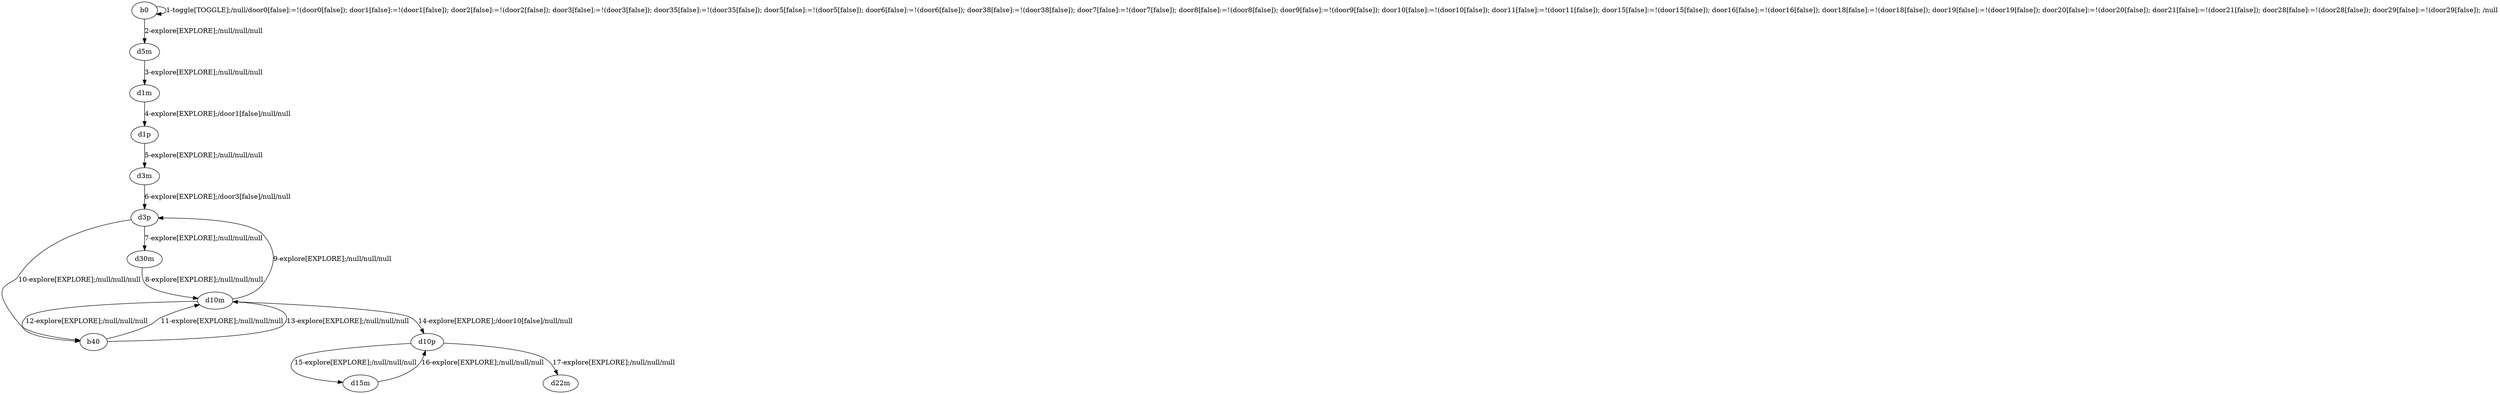 # Total number of goals covered by this test: 1
# d30m --> d10m

digraph g {
"b0" -> "b0" [label = "1-toggle[TOGGLE];/null/door0[false]:=!(door0[false]); door1[false]:=!(door1[false]); door2[false]:=!(door2[false]); door3[false]:=!(door3[false]); door35[false]:=!(door35[false]); door5[false]:=!(door5[false]); door6[false]:=!(door6[false]); door38[false]:=!(door38[false]); door7[false]:=!(door7[false]); door8[false]:=!(door8[false]); door9[false]:=!(door9[false]); door10[false]:=!(door10[false]); door11[false]:=!(door11[false]); door15[false]:=!(door15[false]); door16[false]:=!(door16[false]); door18[false]:=!(door18[false]); door19[false]:=!(door19[false]); door20[false]:=!(door20[false]); door21[false]:=!(door21[false]); door28[false]:=!(door28[false]); door29[false]:=!(door29[false]); /null"];
"b0" -> "d5m" [label = "2-explore[EXPLORE];/null/null/null"];
"d5m" -> "d1m" [label = "3-explore[EXPLORE];/null/null/null"];
"d1m" -> "d1p" [label = "4-explore[EXPLORE];/door1[false]/null/null"];
"d1p" -> "d3m" [label = "5-explore[EXPLORE];/null/null/null"];
"d3m" -> "d3p" [label = "6-explore[EXPLORE];/door3[false]/null/null"];
"d3p" -> "d30m" [label = "7-explore[EXPLORE];/null/null/null"];
"d30m" -> "d10m" [label = "8-explore[EXPLORE];/null/null/null"];
"d10m" -> "d3p" [label = "9-explore[EXPLORE];/null/null/null"];
"d3p" -> "b40" [label = "10-explore[EXPLORE];/null/null/null"];
"b40" -> "d10m" [label = "11-explore[EXPLORE];/null/null/null"];
"d10m" -> "b40" [label = "12-explore[EXPLORE];/null/null/null"];
"b40" -> "d10m" [label = "13-explore[EXPLORE];/null/null/null"];
"d10m" -> "d10p" [label = "14-explore[EXPLORE];/door10[false]/null/null"];
"d10p" -> "d15m" [label = "15-explore[EXPLORE];/null/null/null"];
"d15m" -> "d10p" [label = "16-explore[EXPLORE];/null/null/null"];
"d10p" -> "d22m" [label = "17-explore[EXPLORE];/null/null/null"];
}